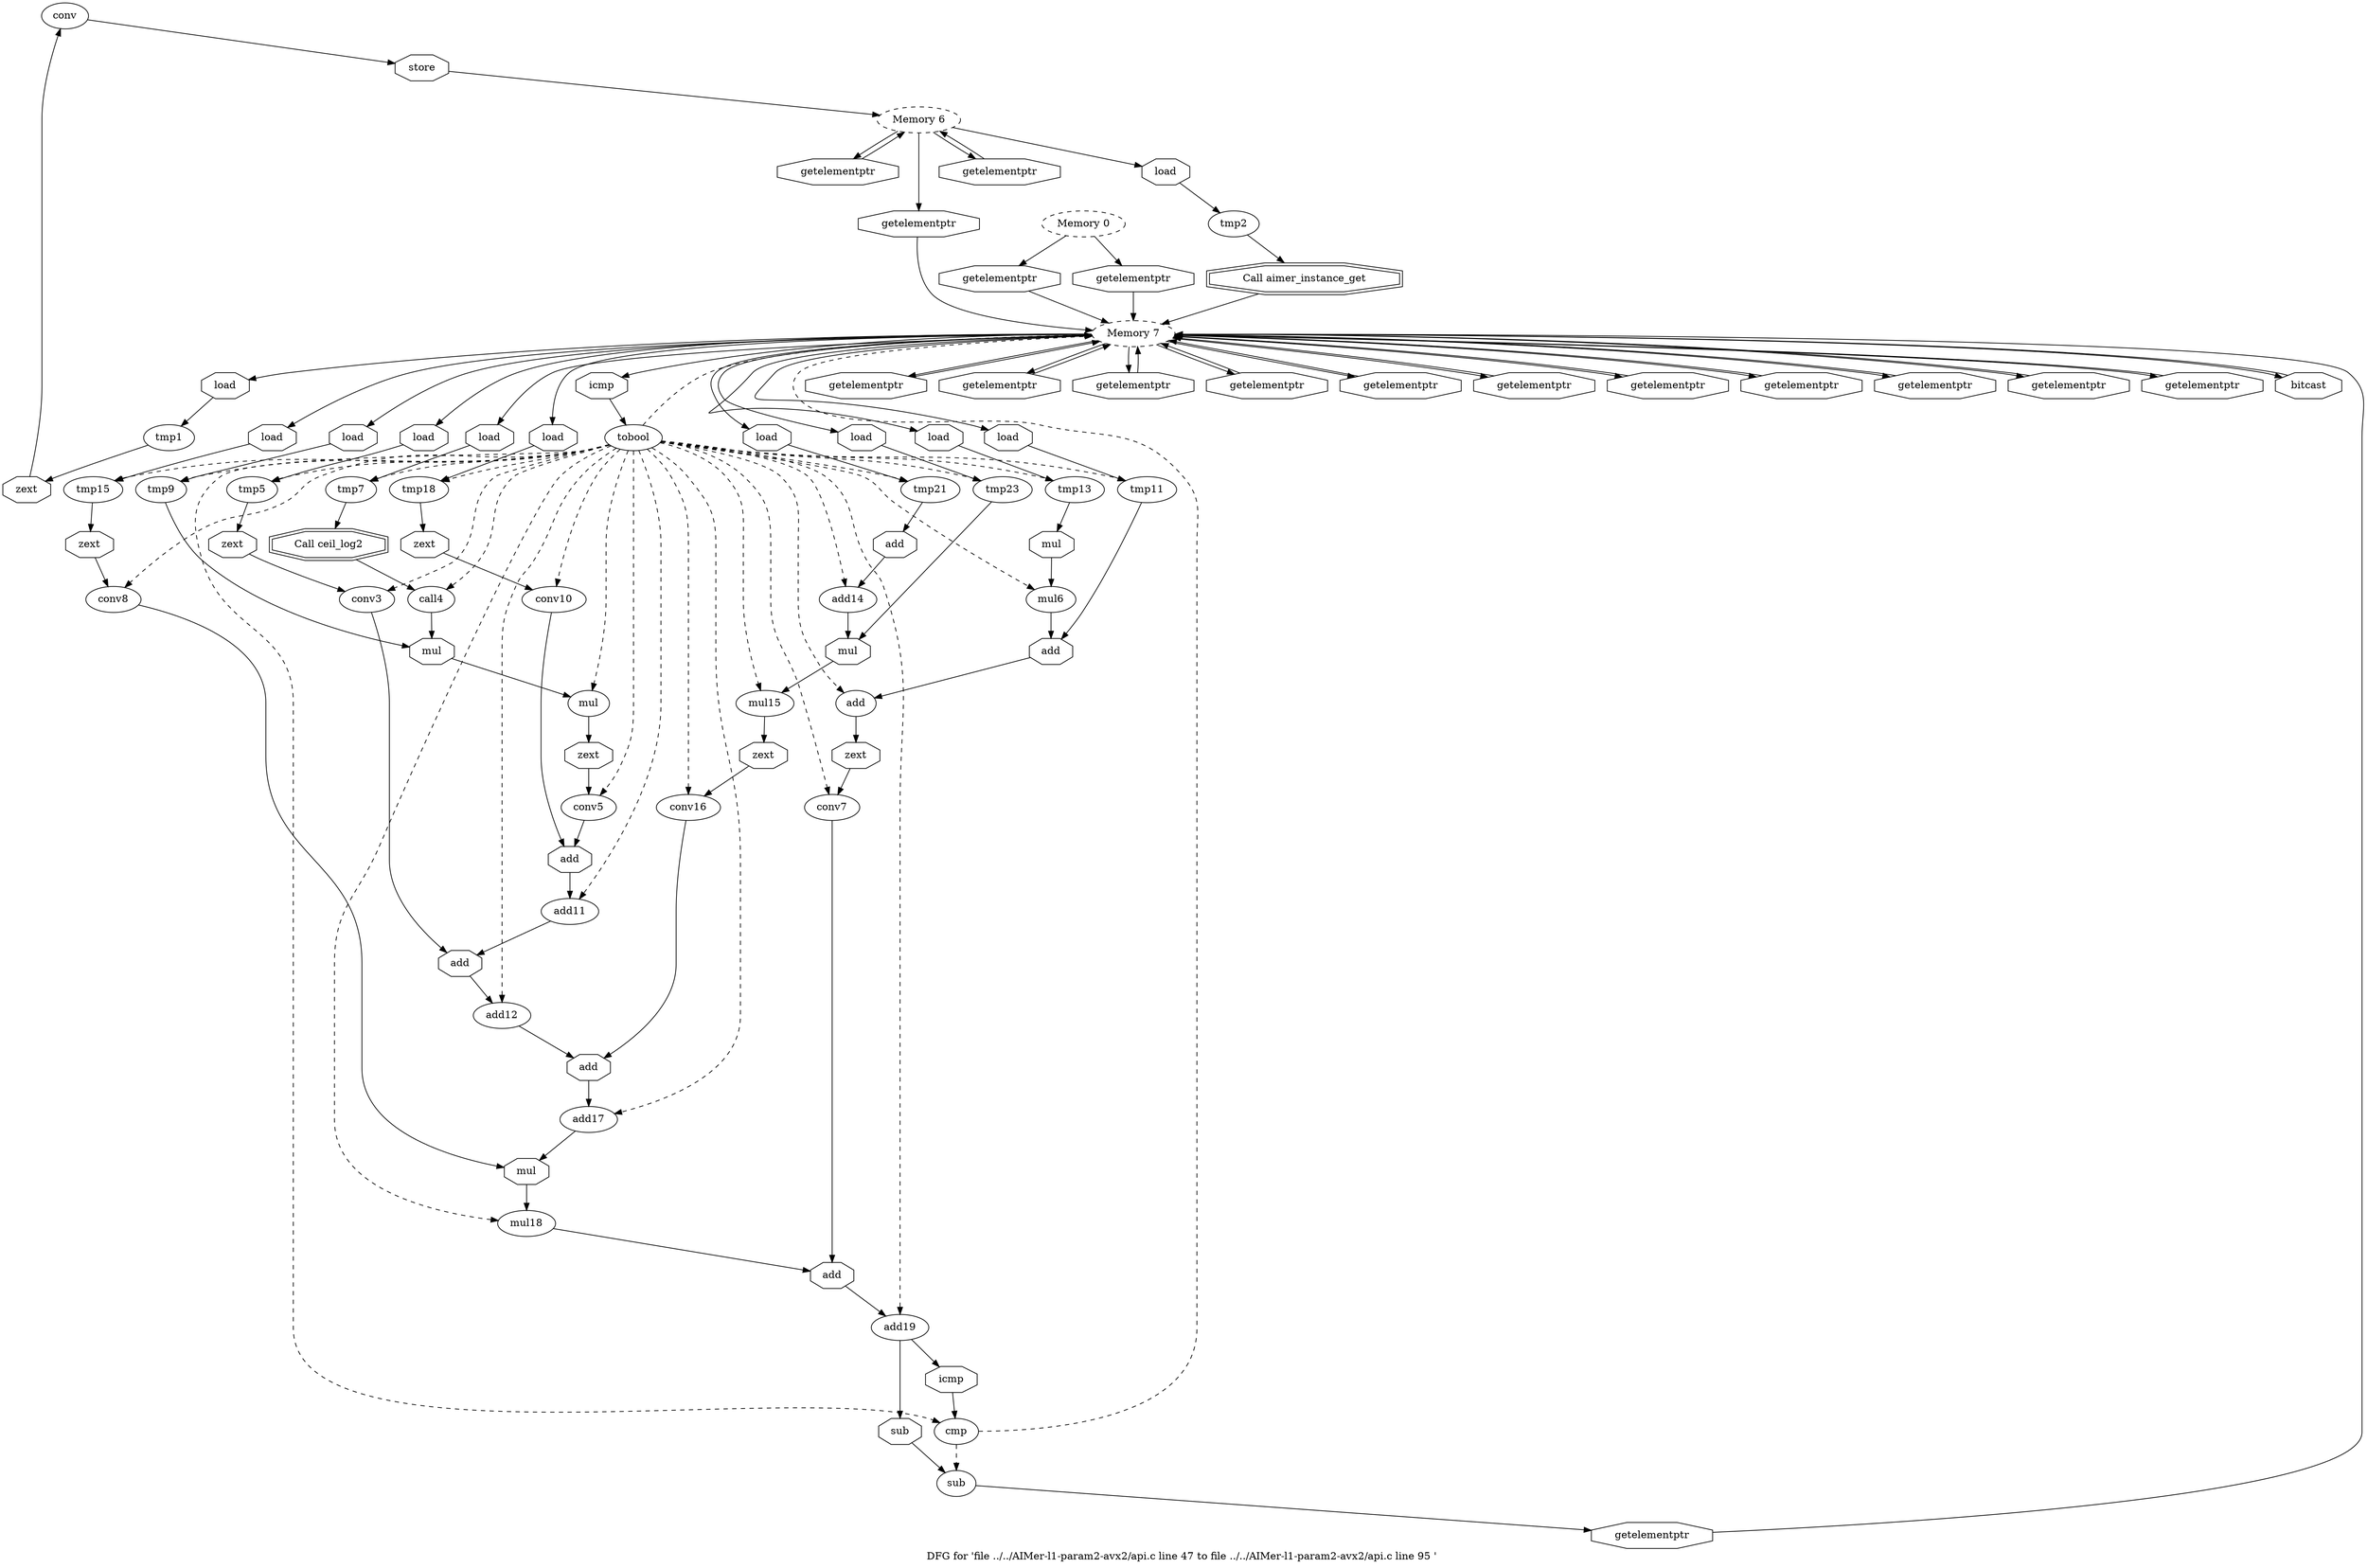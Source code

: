 digraph "DFG for 'file ../../AIMer-l1-param2-avx2/api.c line 47 to file ../../AIMer-l1-param2-avx2/api.c line 95 '  "{
label="DFG for 'file ../../AIMer-l1-param2-avx2/api.c line 47 to file ../../AIMer-l1-param2-avx2/api.c line 95 ' ";
node_578[shape=ellipse,style=solid,label="conv"]
node_581[shape=octagon,style=solid,label="store"]
"node_578"->"node_581"
node_577[shape=octagon,style=solid,label="load"]
node_576[shape=ellipse,style=solid,label="tmp1"]
"node_577"->"node_576"
node_579[shape=octagon,style=solid,label="zext"]
"node_576"->"node_579"
node_575[shape=octagon,style=solid,label="getelementptr"]
node_574[shape=ellipse,style=dashed,label="Memory 7"]
"node_575"->"node_574"
"node_574"->"node_577"
node_608[shape=octagon,style=solid,label="load"]
"node_574"->"node_608"
node_609[shape=octagon,style=solid,label="getelementptr"]
"node_574"->"node_609"
node_611[shape=octagon,style=solid,label="load"]
"node_574"->"node_611"
node_632[shape=octagon,style=solid,label="getelementptr"]
"node_574"->"node_632"
node_633[shape=octagon,style=solid,label="getelementptr"]
"node_574"->"node_633"
node_635[shape=octagon,style=solid,label="load"]
"node_574"->"node_635"
node_618[shape=octagon,style=solid,label="getelementptr"]
"node_574"->"node_618"
node_620[shape=octagon,style=solid,label="load"]
"node_574"->"node_620"
node_596[shape=octagon,style=solid,label="load"]
"node_574"->"node_596"
node_587[shape=octagon,style=solid,label="icmp"]
"node_574"->"node_587"
node_588[shape=octagon,style=solid,label="getelementptr"]
"node_574"->"node_588"
node_589[shape=octagon,style=solid,label="getelementptr"]
"node_574"->"node_589"
node_591[shape=octagon,style=solid,label="load"]
"node_574"->"node_591"
node_606[shape=octagon,style=solid,label="getelementptr"]
"node_574"->"node_606"
node_594[shape=octagon,style=solid,label="getelementptr"]
"node_574"->"node_594"
node_599[shape=octagon,style=solid,label="getelementptr"]
"node_574"->"node_599"
node_601[shape=octagon,style=solid,label="load"]
"node_574"->"node_601"
node_623[shape=octagon,style=solid,label="getelementptr"]
"node_574"->"node_623"
node_625[shape=octagon,style=solid,label="load"]
"node_574"->"node_625"
node_638[shape=octagon,style=solid,label="getelementptr"]
"node_574"->"node_638"
node_640[shape=octagon,style=solid,label="load"]
"node_574"->"node_640"
node_657[shape=octagon,style=solid,label="bitcast"]
"node_574"->"node_657"
node_573[shape=ellipse,style=dashed,label="Memory 6"]
node_580[shape=octagon,style=solid,label="getelementptr"]
"node_573"->"node_580"
node_582[shape=octagon,style=solid,label="getelementptr"]
"node_573"->"node_582"
node_584[shape=octagon,style=solid,label="load"]
"node_573"->"node_584"
node_656[shape=octagon,style=solid,label="getelementptr"]
"node_573"->"node_656"
node_572[shape=ellipse,style=dashed,label="Memory 0"]
"node_572"->"node_575"
node_658[shape=octagon,style=solid,label="getelementptr"]
"node_572"->"node_658"
node_607[shape=ellipse,style=solid,label="tmp11"]
node_615[shape=octagon,style=solid,label="add"]
"node_607"->"node_615"
"node_608"->"node_607"
"node_609"->"node_574"
node_610[shape=ellipse,style=solid,label="tmp13"]
node_613[shape=octagon,style=solid,label="mul"]
"node_610"->"node_613"
"node_611"->"node_610"
node_612[shape=ellipse,style=solid,label="mul6"]
"node_612"->"node_615"
"node_613"->"node_612"
node_614[shape=ellipse,style=solid,label="add"]
node_617[shape=octagon,style=solid,label="zext"]
"node_614"->"node_617"
node_629[shape=octagon,style=solid,label="add"]
node_628[shape=ellipse,style=solid,label="add11"]
"node_629"->"node_628"
node_630[shape=ellipse,style=solid,label="add12"]
node_646[shape=octagon,style=solid,label="add"]
"node_630"->"node_646"
node_631[shape=octagon,style=solid,label="add"]
"node_631"->"node_630"
"node_632"->"node_574"
"node_633"->"node_574"
node_634[shape=ellipse,style=solid,label="tmp21"]
node_637[shape=octagon,style=solid,label="add"]
"node_634"->"node_637"
"node_635"->"node_634"
node_636[shape=ellipse,style=solid,label="add14"]
node_642[shape=octagon,style=solid,label="mul"]
"node_636"->"node_642"
"node_637"->"node_636"
"node_615"->"node_614"
node_616[shape=ellipse,style=solid,label="conv7"]
node_650[shape=octagon,style=solid,label="add"]
"node_616"->"node_650"
"node_617"->"node_616"
"node_618"->"node_574"
node_619[shape=ellipse,style=solid,label="tmp15"]
node_622[shape=octagon,style=solid,label="zext"]
"node_619"->"node_622"
"node_620"->"node_619"
node_621[shape=ellipse,style=solid,label="conv8"]
node_648[shape=octagon,style=solid,label="mul"]
"node_621"->"node_648"
node_600[shape=ellipse,style=solid,label="tmp9"]
node_603[shape=octagon,style=solid,label="mul"]
"node_600"->"node_603"
node_602[shape=ellipse,style=solid,label="mul"]
"node_603"->"node_602"
node_604[shape=ellipse,style=solid,label="conv5"]
"node_604"->"node_629"
node_595[shape=ellipse,style=solid,label="tmp7"]
"node_596"->"node_595"
node_586[shape=ellipse,style=solid,label="tobool"]
"node_586"->"node_574" [style=dashed]
"node_586"->"node_607" [style=dashed]
"node_586"->"node_610" [style=dashed]
"node_586"->"node_612" [style=dashed]
"node_586"->"node_614" [style=dashed]
"node_586"->"node_630" [style=dashed]
"node_586"->"node_634" [style=dashed]
"node_586"->"node_636" [style=dashed]
"node_586"->"node_616" [style=dashed]
"node_586"->"node_619" [style=dashed]
"node_586"->"node_621" [style=dashed]
"node_586"->"node_600" [style=dashed]
"node_586"->"node_604" [style=dashed]
node_590[shape=ellipse,style=solid,label="tmp5"]
"node_586"->"node_590" [style=dashed]
"node_586"->"node_595" [style=dashed]
node_597[shape=ellipse,style=solid,label="call4"]
"node_586"->"node_597" [style=dashed]
node_592[shape=ellipse,style=solid,label="conv3"]
"node_586"->"node_592" [style=dashed]
"node_586"->"node_602" [style=dashed]
node_624[shape=ellipse,style=solid,label="tmp18"]
"node_586"->"node_624" [style=dashed]
node_626[shape=ellipse,style=solid,label="conv10"]
"node_586"->"node_626" [style=dashed]
"node_586"->"node_628" [style=dashed]
node_639[shape=ellipse,style=solid,label="tmp23"]
"node_586"->"node_639" [style=dashed]
node_641[shape=ellipse,style=solid,label="mul15"]
"node_586"->"node_641" [style=dashed]
node_643[shape=ellipse,style=solid,label="conv16"]
"node_586"->"node_643" [style=dashed]
node_645[shape=ellipse,style=solid,label="add17"]
"node_586"->"node_645" [style=dashed]
node_647[shape=ellipse,style=solid,label="mul18"]
"node_586"->"node_647" [style=dashed]
node_649[shape=ellipse,style=solid,label="add19"]
"node_586"->"node_649" [style=dashed]
node_651[shape=ellipse,style=solid,label="cmp"]
"node_586"->"node_651" [style=dashed]
"node_587"->"node_586"
"node_588"->"node_574"
"node_589"->"node_574"
node_593[shape=octagon,style=solid,label="zext"]
"node_590"->"node_593"
"node_591"->"node_590"
node_605[shape=octagon,style=solid,label="zext"]
"node_605"->"node_604"
"node_606"->"node_574"
node_598[shape=doubleoctagon,style=solid,label="Call ceil_log2"]
"node_595"->"node_598"
"node_594"->"node_574"
"node_597"->"node_603"
"node_592"->"node_631"
"node_599"->"node_574"
"node_601"->"node_600"
"node_602"->"node_605"
"node_598"->"node_597"
"node_579"->"node_578"
"node_580"->"node_573"
"node_581"->"node_573"
"node_582"->"node_573"
node_583[shape=ellipse,style=solid,label="tmp2"]
node_585[shape=doubleoctagon,style=solid,label="Call aimer_instance_get"]
"node_583"->"node_585"
"node_584"->"node_583"
"node_585"->"node_574"
"node_593"->"node_592"
"node_622"->"node_621"
"node_623"->"node_574"
node_627[shape=octagon,style=solid,label="zext"]
"node_624"->"node_627"
"node_625"->"node_624"
"node_626"->"node_629"
"node_627"->"node_626"
"node_628"->"node_631"
"node_638"->"node_574"
"node_639"->"node_642"
"node_640"->"node_639"
node_644[shape=octagon,style=solid,label="zext"]
"node_641"->"node_644"
"node_642"->"node_641"
"node_643"->"node_646"
"node_644"->"node_643"
"node_645"->"node_648"
"node_646"->"node_645"
"node_647"->"node_650"
"node_648"->"node_647"
node_652[shape=octagon,style=solid,label="icmp"]
"node_649"->"node_652"
node_654[shape=octagon,style=solid,label="sub"]
"node_649"->"node_654"
"node_650"->"node_649"
"node_651"->"node_574" [style=dashed]
node_653[shape=ellipse,style=solid,label="sub"]
"node_651"->"node_653" [style=dashed]
"node_652"->"node_651"
node_655[shape=octagon,style=solid,label="getelementptr"]
"node_653"->"node_655"
"node_654"->"node_653"
"node_655"->"node_574"
"node_656"->"node_574"
"node_657"->"node_574"
"node_658"->"node_574"
}


